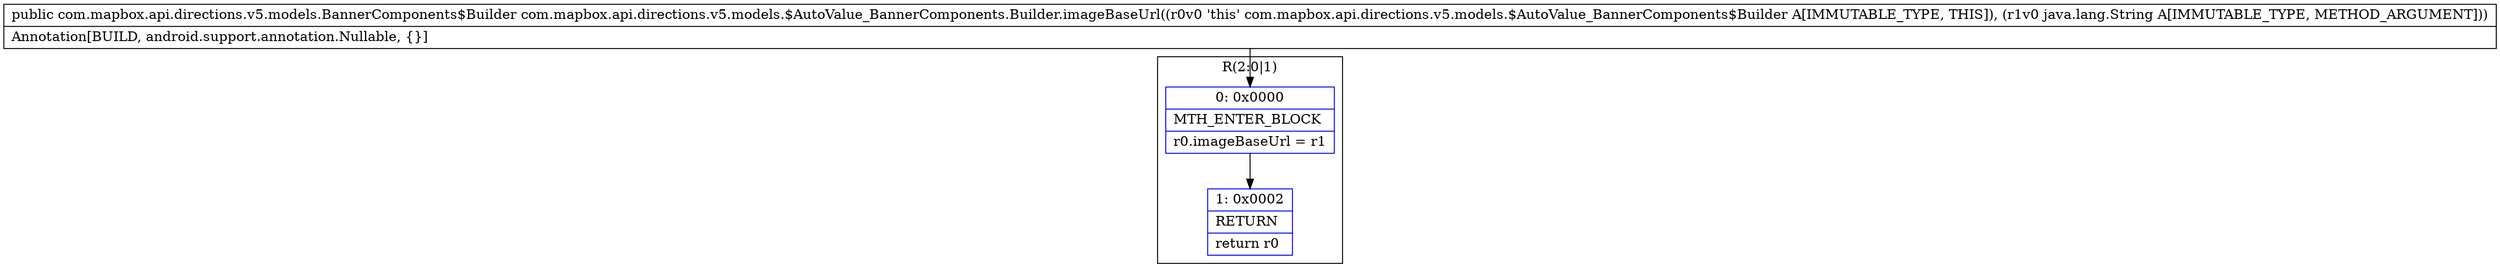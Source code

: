 digraph "CFG forcom.mapbox.api.directions.v5.models.$AutoValue_BannerComponents.Builder.imageBaseUrl(Ljava\/lang\/String;)Lcom\/mapbox\/api\/directions\/v5\/models\/BannerComponents$Builder;" {
subgraph cluster_Region_658447808 {
label = "R(2:0|1)";
node [shape=record,color=blue];
Node_0 [shape=record,label="{0\:\ 0x0000|MTH_ENTER_BLOCK\l|r0.imageBaseUrl = r1\l}"];
Node_1 [shape=record,label="{1\:\ 0x0002|RETURN\l|return r0\l}"];
}
MethodNode[shape=record,label="{public com.mapbox.api.directions.v5.models.BannerComponents$Builder com.mapbox.api.directions.v5.models.$AutoValue_BannerComponents.Builder.imageBaseUrl((r0v0 'this' com.mapbox.api.directions.v5.models.$AutoValue_BannerComponents$Builder A[IMMUTABLE_TYPE, THIS]), (r1v0 java.lang.String A[IMMUTABLE_TYPE, METHOD_ARGUMENT]))  | Annotation[BUILD, android.support.annotation.Nullable, \{\}]\l}"];
MethodNode -> Node_0;
Node_0 -> Node_1;
}

